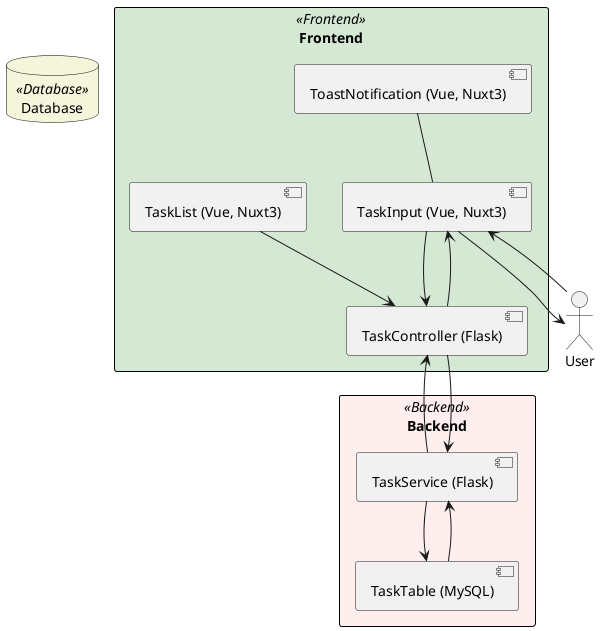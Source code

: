@startuml
skinparam rectangle {
    BackgroundColor<<Frontend>> #D5E8D4
    BackgroundColor<<Backend>> #FFEEEE
    BorderColor black
}

skinparam database {
    BackgroundColor #F5F5DC
    BorderColor black
}

actor User

rectangle "Frontend" <<Frontend>> {
    [TaskInput (Vue, Nuxt3)] --> [TaskController (Flask)]
    [TaskList (Vue, Nuxt3)] --> [TaskController (Flask)]
    [ToastNotification (Vue, Nuxt3)] -- [TaskInput (Vue, Nuxt3)]
}

rectangle "Backend" <<Backend>> {
    [TaskController (Flask)] --> [TaskService (Flask)]
    [TaskService (Flask)] --> [TaskTable (MySQL)]
}

database "Database" <<Database>> {
    [TaskTable (MySQL)]
}

User --> [TaskInput (Vue, Nuxt3)]
[TaskTable (MySQL)] --> [TaskService (Flask)]
[TaskService (Flask)] --> [TaskController (Flask)]
[TaskController (Flask)] --> [TaskInput (Vue, Nuxt3)]
[TaskInput (Vue, Nuxt3)] --> User

@enduml
